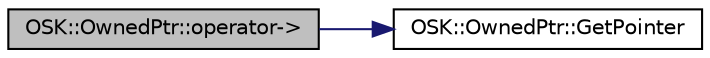digraph "OSK::OwnedPtr::operator-&gt;"
{
 // LATEX_PDF_SIZE
  edge [fontname="Helvetica",fontsize="10",labelfontname="Helvetica",labelfontsize="10"];
  node [fontname="Helvetica",fontsize="10",shape=record];
  rankdir="LR";
  Node1 [label="OSK::OwnedPtr::operator-\>",height=0.2,width=0.4,color="black", fillcolor="grey75", style="filled", fontcolor="black",tooltip="Devuelve el puntero nativo."];
  Node1 -> Node2 [color="midnightblue",fontsize="10",style="solid"];
  Node2 [label="OSK::OwnedPtr::GetPointer",height=0.2,width=0.4,color="black", fillcolor="white", style="filled",URL="$class_o_s_k_1_1_owned_ptr.html#a81dfab2299056fc9858aace55fca0042",tooltip="Devuelve el puntero nativo."];
}
